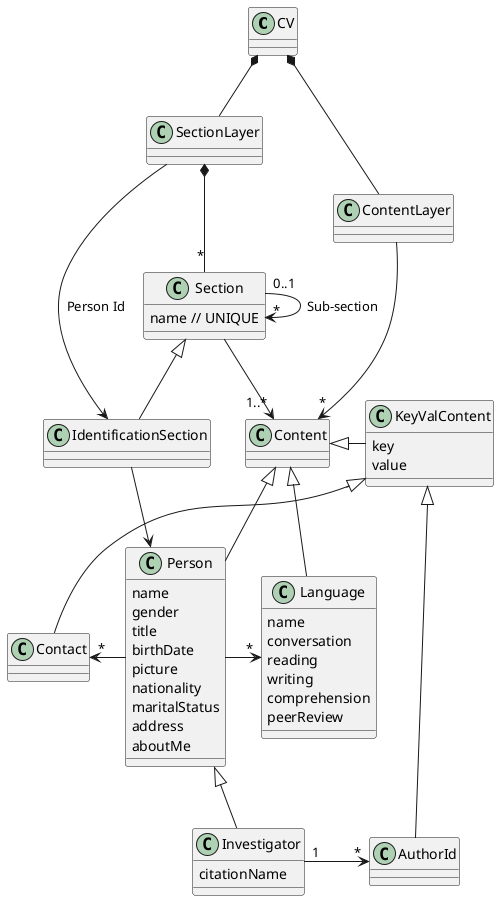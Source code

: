 @startuml

class CV {}

class ContentLayer {}

class Content {}

class KeyValContent {
  key
  value
}

class SectionLayer {}

class Section {
  name // UNIQUE
}

class IdentificationSection {}

class Contact {}

class Language {
  name
  conversation
  reading
  writing
  comprehension
  peerReview
}

class Person {
  name
  gender
  title
  birthDate
  picture
  nationality
  maritalStatus
  address
  aboutMe
}

class Investigator {
  citationName
}

class AuthorId {}

ContentLayer -u-* CV
SectionLayer -u-* CV

ContentLayer -d-> "*" Content
KeyValContent -l-|> Content

SectionLayer --> IdentificationSection : "Person Id"
Section --> "1..*" Content
Section "*" -u-* SectionLayer
Section "0..1" -d-> "*" Section : "Sub-section"

IdentificationSection -u-|> Section
' CV -d-> "1" Section : "Identification"
IdentificationSection --> Person

Person -u-|> Content
Contact -u-|> KeyValContent
Person -l-> "*" Contact
Language -u-|> Content
Person -r-> "*" Language

Investigator -u-|> Person
AuthorId -u-|> KeyValContent
Investigator "1" -r-> "*" AuthorId

@enduml
